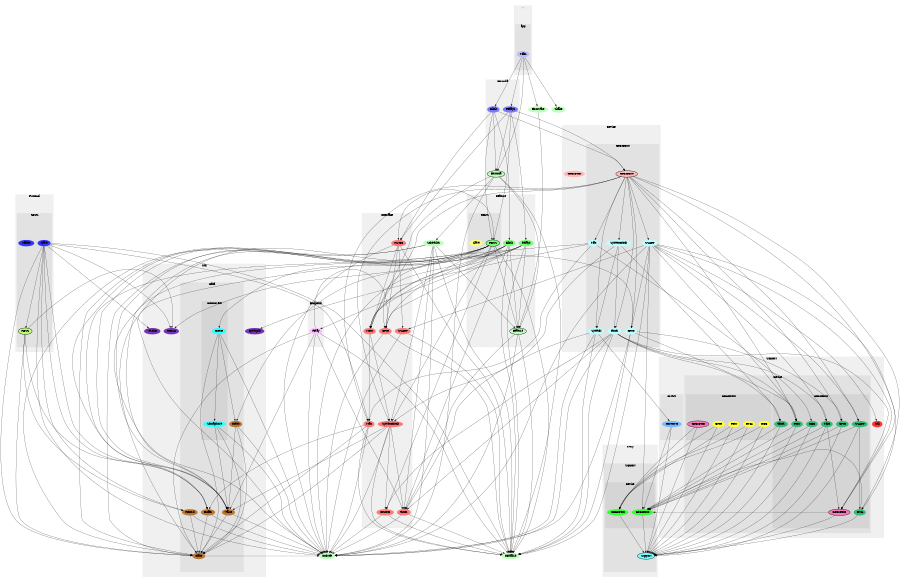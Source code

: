 digraph G {
size="6,4";
ratio="fill";
u15[label="Firmware",style="filled",fillcolor="#bbffbb",penwidth="0"];
u19[label="Include",style="filled",fillcolor="#bbffbb",penwidth="0"];
u20[label="Initialize",style="filled",fillcolor="#bbffbb",penwidth="0"];
u35[label="Scheduler",style="filled",fillcolor="#bbffbb",penwidth="0"];
u36[label="Shake",style="filled",fillcolor="#bbffbb",penwidth="0"];
subgraph cluster_0 {
label=".";
color="#0000000F";
style="filled";
subgraph cluster_1 {
label="app";
color="#0000000F";
style="filled";
u0[label="Main",style="filled",fillcolor="#bbbbff",penwidth="0"];

}

}
subgraph cluster_2 {
label="Device";
color="#0000000F";
style="filled";
u1[label="GD32F4xx",style="filled",fillcolor="#ffbbbb",penwidth="0"];
subgraph cluster_3 {
label="GD32F3x0";
color="#0000000F";
style="filled";
u8[label="GD32F3x0",style="filled,bold",fillcolor="#ffbbbb"];
u2[label="GPIO",style="filled",fillcolor="#bbffff",penwidth="0"];
u3[label="Mac",style="filled",fillcolor="#bbffff",penwidth="0"];
u4[label="SysTick",style="filled",fillcolor="#bbffff",penwidth="0"];
u5[label="SystemClock",style="filled",fillcolor="#bbffff",penwidth="0"];
u6[label="USART",style="filled",fillcolor="#bbffff",penwidth="0"];
u7[label="Timer",style="filled",fillcolor="#bbffff",penwidth="0"];

}

}
subgraph cluster_4 {
label="Endpoint";
color="#0000000F";
style="filled";
u9[label="Relay",style="filled",fillcolor="#ffbbff",penwidth="0"];

}
subgraph cluster_5 {
label="Feature";
color="#0000000F";
style="filled";
u14[label="Feature",style="filled,bold",fillcolor="#bbffbb"];
u12[label="Relays",style="filled",fillcolor="#77ff77",penwidth="0"];
u13[label="Blink",style="filled",fillcolor="#77ff77",penwidth="0"];
subgraph cluster_6 {
label="RBUS";
color="#0000000F";
style="filled";
u11[label="RBUS",style="filled,bold",fillcolor="#77ff77"];
u10[label="Slave",style="filled",fillcolor="#ffff77",penwidth="0"];

}

}
subgraph cluster_7 {
label="Formula";
color="#0000000F";
style="filled";
u18[label="Formula",style="filled,bold",fillcolor="#bbffbb"];
u16[label="Relay6",style="filled",fillcolor="#7777ff",penwidth="0"];
u17[label="Blink",style="filled",fillcolor="#7777ff",penwidth="0"];

}
subgraph cluster_8 {
label="Interface";
color="#0000000F";
style="filled";
u21[label="MCU",style="filled",fillcolor="#ff7777",penwidth="0"];
u22[label="GPIO",style="filled",fillcolor="#ff7777",penwidth="0"];
u23[label="Mac",style="filled",fillcolor="#ff7777",penwidth="0"];
u24[label="Counter",style="filled",fillcolor="#ff7777",penwidth="0"];
u25[label="RS485",style="filled",fillcolor="#ff7777",penwidth="0"];
u26[label="SystemClock",style="filled",fillcolor="#ff7777",penwidth="0"];
u27[label="USART",style="filled",fillcolor="#ff7777",penwidth="0"];
u28[label="Timer",style="filled",fillcolor="#ff7777",penwidth="0"];

}
subgraph cluster_9 {
label="Ivory";
color="#0000000F";
style="filled";
subgraph cluster_10 {
label="Support";
color="#0000000F";
style="filled";
u31[label="Support",style="filled,bold",fillcolor="#77ffff"];
subgraph cluster_11 {
label="Device";
color="#0000000F";
style="filled";
u29[label="GD32F4xx",style="filled",fillcolor="#33ff33",penwidth="0"];
u30[label="GD32F3x0",style="filled",fillcolor="#33ff33",penwidth="0"];

}

}

}
subgraph cluster_12 {
label="Protocol";
color="#0000000F";
style="filled";
subgraph cluster_13 {
label="RBUS";
color="#0000000F";
style="filled";
u34[label="RBUS",style="filled,bold",fillcolor="#bbff77"];
u32[label="Slave",style="filled",fillcolor="#3333ff",penwidth="0"];
u33[label="Master",style="filled",fillcolor="#3333ff",penwidth="0"];

}

}
subgraph cluster_14 {
label="Support";
color="#0000000F";
style="filled";
u51[label="Util",style="filled",fillcolor="#ff3333",penwidth="0"];
subgraph cluster_15 {
label="CMSIS";
color="#0000000F";
style="filled";
u37[label="CoreCM4",style="filled",fillcolor="#77bbff",penwidth="0"];

}
subgraph cluster_16 {
label="Device";
color="#0000000F";
style="filled";
subgraph cluster_17 {
label="GD32F3x0";
color="#0000000F";
style="filled";
u50[label="GD32F3x0",style="filled,bold",fillcolor="#ff77bb"];
u43[label="GPIO",style="filled",fillcolor="#33bb77",penwidth="0"];
u44[label="RCU",style="filled",fillcolor="#33bb77",penwidth="0"];
u45[label="Misc",style="filled",fillcolor="#33bb77",penwidth="0"];
u46[label="DMA",style="filled",fillcolor="#33bb77",penwidth="0"];
u47[label="USART",style="filled",fillcolor="#33bb77",penwidth="0"];
u48[label="Timer",style="filled",fillcolor="#33bb77",penwidth="0"];
u49[label="DBG",style="filled",fillcolor="#33bb77",penwidth="0"];

}
subgraph cluster_18 {
label="GD32F4xx";
color="#0000000F";
style="filled";
u38[label="GD32F4xx",style="filled,bold",fillcolor="#ff77bb"];
u39[label="GPIO",style="filled",fillcolor="#ffff33",penwidth="0"];
u40[label="RCU",style="filled",fillcolor="#ffff33",penwidth="0"];
u41[label="DMA",style="filled",fillcolor="#ffff33",penwidth="0"];
u42[label="DBG",style="filled",fillcolor="#ffff33",penwidth="0"];

}

}

}
subgraph cluster_19 {
label="Util";
color="#0000000F";
style="filled";
u52[label="Version",style="filled",fillcolor="#7733bb",penwidth="0"];
u53[label="ByteSplit",style="filled",fillcolor="#7733bb",penwidth="0"];
u61[label="CRC16",style="filled",fillcolor="#7733bb",penwidth="0"];
subgraph cluster_20 {
label="Data";
color="#0000000F";
style="filled";
u54[label="Record",style="filled",fillcolor="#bb7733",penwidth="0"];
u55[label="Class",style="filled",fillcolor="#bb7733",penwidth="0"];
u56[label="Buffer",style="filled",fillcolor="#bb7733",penwidth="0"];
u57[label="Value",style="filled",fillcolor="#bb7733",penwidth="0"];
u58[label="Index",style="filled",fillcolor="#bb7733",penwidth="0"];
subgraph cluster_21 {
label="Concurrent";
color="#0000000F";
style="filled";
u59[label="Queue",style="filled",fillcolor="#33ffff",penwidth="0"];
u60[label="Semaphore",style="filled",fillcolor="#33ffff",penwidth="0"];

}

}

}
u0 -> u15;
u0 -> u16;
u0 -> u17;
u0 -> u18;
u0 -> u36;
u2 -> u19;
u2 -> u20;
u2 -> u22;
u2 -> u43;
u2 -> u44;
u3 -> u23;
u3 -> u49;
u3 -> u53;
u3 -> u55;
u4 -> u19;
u4 -> u20;
u4 -> u28;
u4 -> u37;
u5 -> u4;
u5 -> u7;
u5 -> u26;
u5 -> u48;
u6 -> u2;
u6 -> u19;
u6 -> u20;
u6 -> u27;
u6 -> u30;
u6 -> u44;
u6 -> u45;
u6 -> u46;
u6 -> u47;
u6 -> u50;
u6 -> u51;
u7 -> u19;
u7 -> u20;
u7 -> u24;
u7 -> u28;
u7 -> u44;
u7 -> u45;
u7 -> u48;
u7 -> u50;
u8 -> u2;
u8 -> u3;
u8 -> u4;
u8 -> u5;
u8 -> u6;
u8 -> u7;
u8 -> u21;
u8 -> u23;
u8 -> u26;
u8 -> u43;
u8 -> u44;
u8 -> u46;
u8 -> u47;
u8 -> u50;
u9 -> u19;
u9 -> u20;
u9 -> u22;
u9 -> u28;
u9 -> u55;
u9 -> u57;
u11 -> u14;
u11 -> u19;
u11 -> u20;
u11 -> u21;
u11 -> u24;
u11 -> u25;
u11 -> u26;
u11 -> u55;
u11 -> u56;
u11 -> u57;
u11 -> u58;
u11 -> u59;
u11 -> u61;
u12 -> u9;
u12 -> u14;
u12 -> u19;
u12 -> u20;
u12 -> u21;
u12 -> u22;
u12 -> u57;
u13 -> u14;
u13 -> u19;
u13 -> u20;
u13 -> u21;
u13 -> u22;
u13 -> u28;
u13 -> u55;
u13 -> u57;
u14 -> u19;
u14 -> u20;
u14 -> u28;
u15 -> u14;
u16 -> u8;
u16 -> u11;
u16 -> u12;
u16 -> u18;
u16 -> u25;
u17 -> u8;
u17 -> u11;
u17 -> u13;
u17 -> u18;
u17 -> u25;
u18 -> u14;
u18 -> u19;
u18 -> u20;
u18 -> u21;
u18 -> u35;
u21 -> u23;
u21 -> u26;
u22 -> u19;
u22 -> u20;
u23 -> u19;
u23 -> u20;
u23 -> u55;
u23 -> u56;
u24 -> u19;
u24 -> u20;
u25 -> u19;
u25 -> u20;
u25 -> u21;
u25 -> u22;
u25 -> u27;
u26 -> u19;
u26 -> u20;
u26 -> u24;
u26 -> u28;
u26 -> u55;
u26 -> u57;
u27 -> u19;
u27 -> u20;
u28 -> u19;
u28 -> u20;
u29 -> u31;
u30 -> u31;
u32 -> u19;
u32 -> u20;
u32 -> u23;
u32 -> u34;
u32 -> u52;
u32 -> u54;
u32 -> u55;
u32 -> u56;
u32 -> u57;
u32 -> u61;
u34 -> u54;
u34 -> u55;
u34 -> u56;
u34 -> u61;
u35 -> u14;
u35 -> u19;
u35 -> u20;
u35 -> u26;
u35 -> u28;
u35 -> u55;
u35 -> u57;
u37 -> u30;
u37 -> u31;
u38 -> u29;
u38 -> u31;
u39 -> u29;
u39 -> u31;
u40 -> u29;
u40 -> u31;
u41 -> u29;
u41 -> u31;
u42 -> u29;
u42 -> u31;
u43 -> u30;
u43 -> u31;
u44 -> u30;
u44 -> u31;
u45 -> u30;
u45 -> u31;
u45 -> u50;
u46 -> u30;
u46 -> u31;
u47 -> u30;
u47 -> u31;
u47 -> u46;
u48 -> u30;
u48 -> u31;
u49 -> u30;
u49 -> u31;
u50 -> u30;
u50 -> u31;
u54 -> u19;
u54 -> u55;
u55 -> u19;
u56 -> u19;
u56 -> u55;
u57 -> u19;
u57 -> u55;
u58 -> u19;
u58 -> u55;
u58 -> u57;
u59 -> u19;
u59 -> u55;
u59 -> u58;
u59 -> u60;
u60 -> u19;
u60 -> u55;
u60 -> u57;

}
